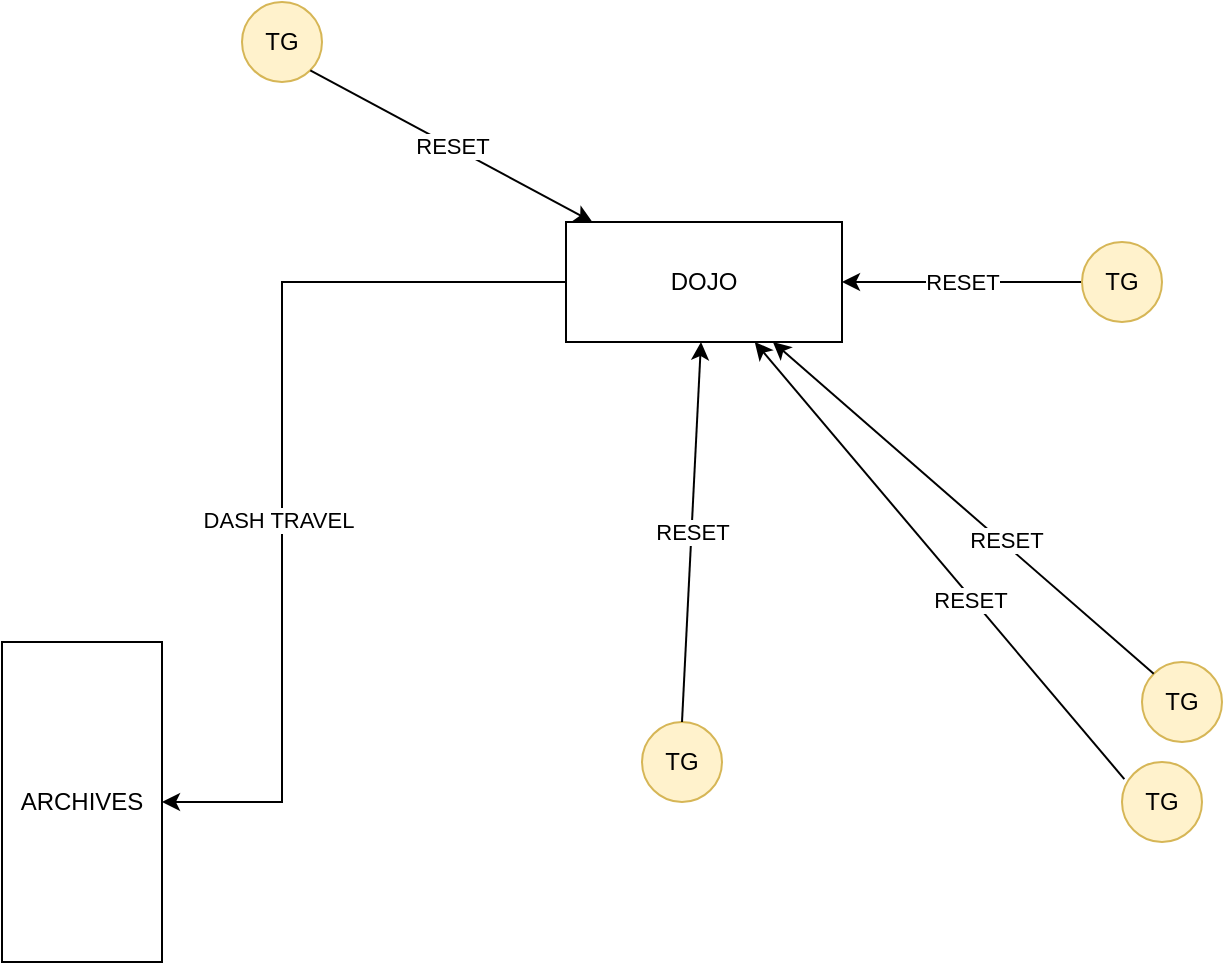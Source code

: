 <mxfile version="20.5.3" type="device"><diagram id="llzaGieg4mdZ5q21XQBB" name="Page-1"><mxGraphModel dx="358" dy="674" grid="1" gridSize="10" guides="1" tooltips="1" connect="1" arrows="1" fold="1" page="1" pageScale="1" pageWidth="827" pageHeight="1169" math="0" shadow="0"><root><mxCell id="0"/><mxCell id="1" parent="0"/><mxCell id="72DLle50UkKTm_i16Q6--2" value="TG" style="ellipse;whiteSpace=wrap;html=1;aspect=fixed;fillColor=#fff2cc;strokeColor=#d6b656;" vertex="1" parent="1"><mxGeometry x="1450" y="550" width="40" height="40" as="geometry"/></mxCell><mxCell id="72DLle50UkKTm_i16Q6--4" value="ARCHIVES" style="rounded=0;whiteSpace=wrap;html=1;" vertex="1" parent="1"><mxGeometry x="890" y="490" width="80" height="160" as="geometry"/></mxCell><mxCell id="72DLle50UkKTm_i16Q6--23" style="edgeStyle=orthogonalEdgeStyle;rounded=0;orthogonalLoop=1;jettySize=auto;html=1;exitX=0;exitY=0.5;exitDx=0;exitDy=0;entryX=1;entryY=0.5;entryDx=0;entryDy=0;" edge="1" parent="1" source="72DLle50UkKTm_i16Q6--8" target="72DLle50UkKTm_i16Q6--4"><mxGeometry relative="1" as="geometry"><Array as="points"><mxPoint x="1030" y="310"/><mxPoint x="1030" y="570"/></Array></mxGeometry></mxCell><mxCell id="72DLle50UkKTm_i16Q6--27" value="DASH TRAVEL" style="edgeLabel;html=1;align=center;verticalAlign=middle;resizable=0;points=[];" vertex="1" connectable="0" parent="72DLle50UkKTm_i16Q6--23"><mxGeometry x="0.128" y="-2" relative="1" as="geometry"><mxPoint as="offset"/></mxGeometry></mxCell><mxCell id="72DLle50UkKTm_i16Q6--8" value="DOJO" style="rounded=0;whiteSpace=wrap;html=1;" vertex="1" parent="1"><mxGeometry x="1172" y="280" width="138" height="60" as="geometry"/></mxCell><mxCell id="72DLle50UkKTm_i16Q6--9" value="TG" style="ellipse;whiteSpace=wrap;html=1;aspect=fixed;fillColor=#fff2cc;strokeColor=#d6b656;" vertex="1" parent="1"><mxGeometry x="1460" y="500" width="40" height="40" as="geometry"/></mxCell><mxCell id="72DLle50UkKTm_i16Q6--10" value="TG" style="ellipse;whiteSpace=wrap;html=1;aspect=fixed;fillColor=#fff2cc;strokeColor=#d6b656;" vertex="1" parent="1"><mxGeometry x="1210" y="530" width="40" height="40" as="geometry"/></mxCell><mxCell id="72DLle50UkKTm_i16Q6--14" value="RESET" style="edgeStyle=orthogonalEdgeStyle;rounded=0;orthogonalLoop=1;jettySize=auto;html=1;exitX=0;exitY=0.5;exitDx=0;exitDy=0;entryX=1;entryY=0.5;entryDx=0;entryDy=0;" edge="1" parent="1" source="72DLle50UkKTm_i16Q6--11" target="72DLle50UkKTm_i16Q6--8"><mxGeometry relative="1" as="geometry"/></mxCell><mxCell id="72DLle50UkKTm_i16Q6--11" value="TG" style="ellipse;whiteSpace=wrap;html=1;aspect=fixed;fillColor=#fff2cc;strokeColor=#d6b656;" vertex="1" parent="1"><mxGeometry x="1430" y="290" width="40" height="40" as="geometry"/></mxCell><mxCell id="72DLle50UkKTm_i16Q6--12" value="TG" style="ellipse;whiteSpace=wrap;html=1;aspect=fixed;fillColor=#fff2cc;strokeColor=#d6b656;" vertex="1" parent="1"><mxGeometry x="1010" y="170" width="40" height="40" as="geometry"/></mxCell><mxCell id="72DLle50UkKTm_i16Q6--13" value="RESET" style="endArrow=classic;html=1;rounded=0;exitX=1;exitY=1;exitDx=0;exitDy=0;" edge="1" parent="1" source="72DLle50UkKTm_i16Q6--12" target="72DLle50UkKTm_i16Q6--8"><mxGeometry width="50" height="50" relative="1" as="geometry"><mxPoint x="1210" y="390" as="sourcePoint"/><mxPoint x="1260" y="340" as="targetPoint"/></mxGeometry></mxCell><mxCell id="72DLle50UkKTm_i16Q6--20" value="" style="endArrow=classic;html=1;rounded=0;exitX=0;exitY=0;exitDx=0;exitDy=0;" edge="1" parent="1" source="72DLle50UkKTm_i16Q6--9" target="72DLle50UkKTm_i16Q6--8"><mxGeometry width="50" height="50" relative="1" as="geometry"><mxPoint x="1210" y="390" as="sourcePoint"/><mxPoint x="1260" y="340" as="targetPoint"/></mxGeometry></mxCell><mxCell id="72DLle50UkKTm_i16Q6--25" value="RESET" style="edgeLabel;html=1;align=center;verticalAlign=middle;resizable=0;points=[];" vertex="1" connectable="0" parent="72DLle50UkKTm_i16Q6--20"><mxGeometry x="-0.208" y="-2" relative="1" as="geometry"><mxPoint as="offset"/></mxGeometry></mxCell><mxCell id="72DLle50UkKTm_i16Q6--21" value="" style="endArrow=classic;html=1;rounded=0;exitX=0.029;exitY=0.213;exitDx=0;exitDy=0;exitPerimeter=0;" edge="1" parent="1" source="72DLle50UkKTm_i16Q6--2" target="72DLle50UkKTm_i16Q6--8"><mxGeometry width="50" height="50" relative="1" as="geometry"><mxPoint x="1460.418" y="529.998" as="sourcePoint"/><mxPoint x="1270.002" y="364.14" as="targetPoint"/></mxGeometry></mxCell><mxCell id="72DLle50UkKTm_i16Q6--24" value="RESET" style="edgeLabel;html=1;align=center;verticalAlign=middle;resizable=0;points=[];" vertex="1" connectable="0" parent="72DLle50UkKTm_i16Q6--21"><mxGeometry x="-0.171" y="1" relative="1" as="geometry"><mxPoint as="offset"/></mxGeometry></mxCell><mxCell id="72DLle50UkKTm_i16Q6--22" value="RESET" style="endArrow=classic;html=1;rounded=0;exitX=0.5;exitY=0;exitDx=0;exitDy=0;" edge="1" parent="1" source="72DLle50UkKTm_i16Q6--10" target="72DLle50UkKTm_i16Q6--8"><mxGeometry width="50" height="50" relative="1" as="geometry"><mxPoint x="1210" y="390" as="sourcePoint"/><mxPoint x="1260" y="340" as="targetPoint"/></mxGeometry></mxCell></root></mxGraphModel></diagram></mxfile>